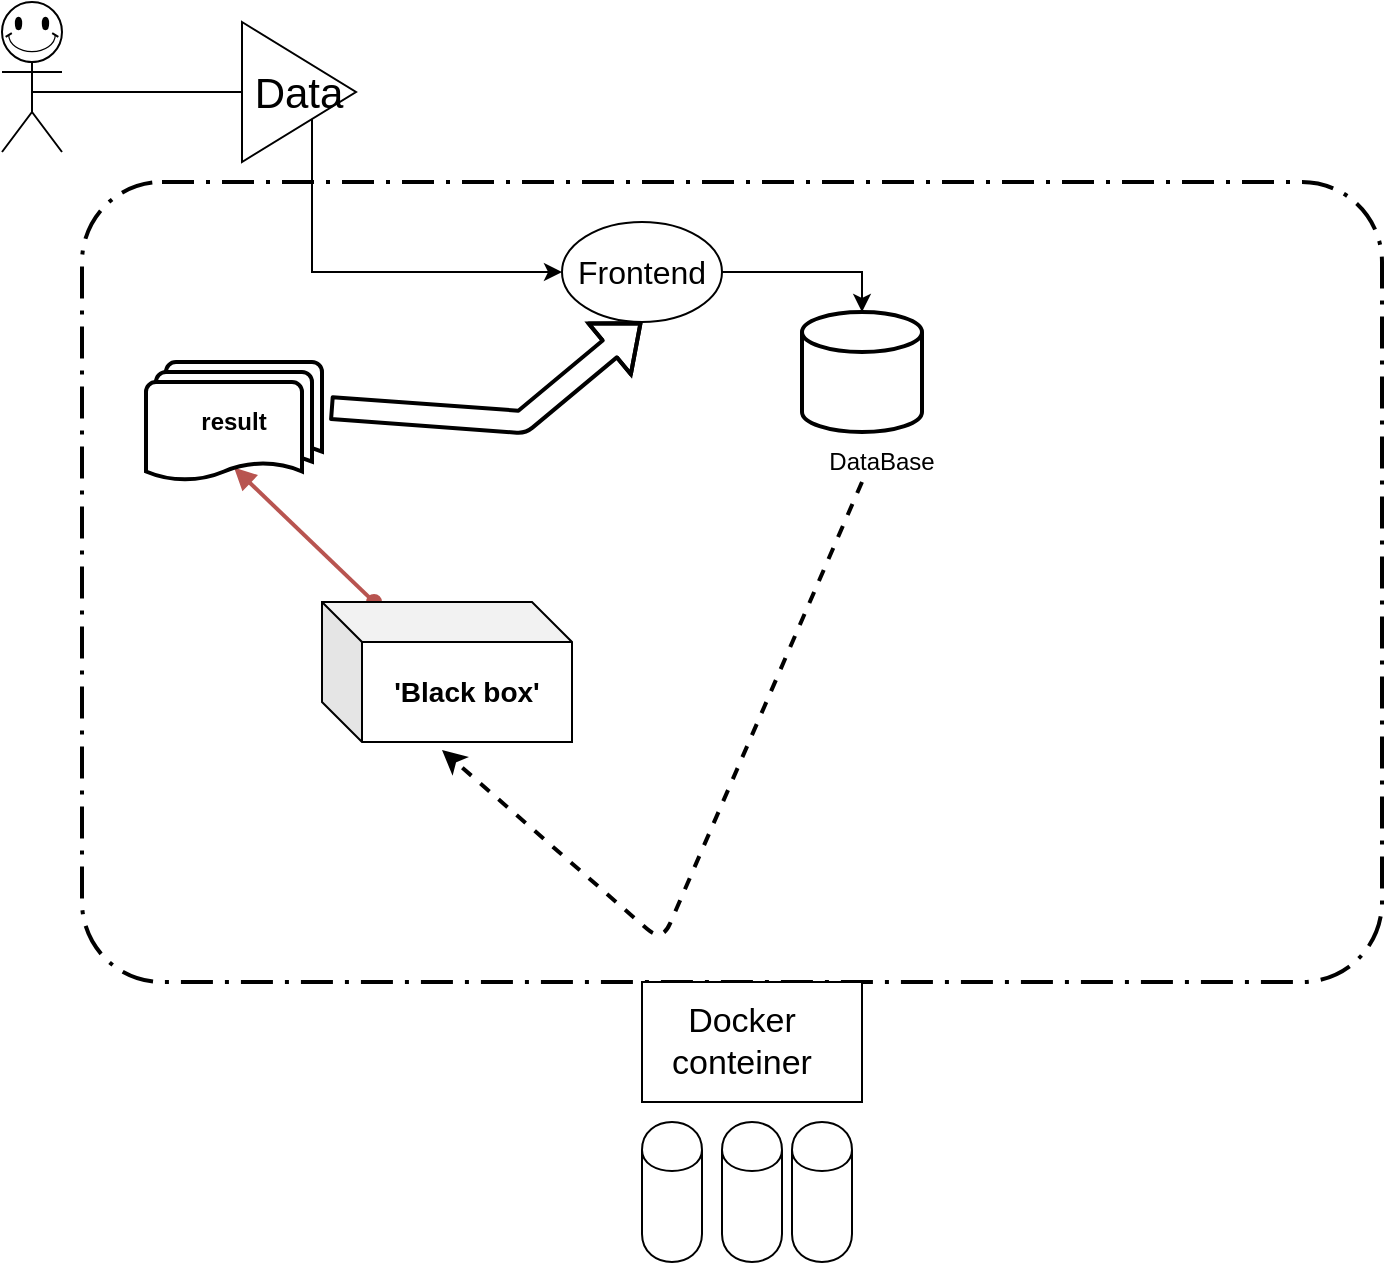 <mxfile version="12.1.3" pages="1"><diagram id="L213izH67D1xleHdrYX1" name="Page-1"><mxGraphModel dx="1336" dy="603" grid="1" gridSize="10" guides="1" tooltips="1" connect="1" arrows="1" fold="1" page="1" pageScale="1" pageWidth="850" pageHeight="1100" math="0" shadow="0"><root><mxCell id="0"/><mxCell id="1" parent="0"/><mxCell id="C6lqnw5NXCrHwYhubL4q-27" value="" style="rounded=1;arcSize=10;dashed=1;strokeColor=#000000;fillColor=none;gradientColor=none;dashPattern=8 3 1 3;strokeWidth=2;" vertex="1" parent="1"><mxGeometry x="110" y="140" width="650" height="400" as="geometry"/></mxCell><mxCell id="C6lqnw5NXCrHwYhubL4q-15" style="edgeStyle=orthogonalEdgeStyle;rounded=0;orthogonalLoop=1;jettySize=auto;html=1;exitX=0.5;exitY=0.5;exitDx=0;exitDy=0;exitPerimeter=0;entryX=0;entryY=0.5;entryDx=0;entryDy=0;" edge="1" parent="1" source="C6lqnw5NXCrHwYhubL4q-1" target="C6lqnw5NXCrHwYhubL4q-2"><mxGeometry relative="1" as="geometry"/></mxCell><mxCell id="C6lqnw5NXCrHwYhubL4q-1" value="" style="shape=umlActor;verticalLabelPosition=bottom;labelBackgroundColor=#ffffff;verticalAlign=top;html=1;outlineConnect=0;" vertex="1" parent="1"><mxGeometry x="70" y="65" width="30" height="60" as="geometry"/></mxCell><mxCell id="C6lqnw5NXCrHwYhubL4q-18" style="edgeStyle=orthogonalEdgeStyle;rounded=0;orthogonalLoop=1;jettySize=auto;html=1;exitX=1;exitY=0.5;exitDx=0;exitDy=0;entryX=0.5;entryY=0;entryDx=0;entryDy=0;entryPerimeter=0;" edge="1" parent="1" source="C6lqnw5NXCrHwYhubL4q-2" target="C6lqnw5NXCrHwYhubL4q-4"><mxGeometry relative="1" as="geometry"/></mxCell><mxCell id="C6lqnw5NXCrHwYhubL4q-2" value="" style="ellipse;whiteSpace=wrap;html=1;" vertex="1" parent="1"><mxGeometry x="350" y="160" width="80" height="50" as="geometry"/></mxCell><mxCell id="C6lqnw5NXCrHwYhubL4q-3" value="" style="shape=cylinder;whiteSpace=wrap;html=1;boundedLbl=1;backgroundOutline=1;" vertex="1" parent="1"><mxGeometry x="465" y="610" width="30" height="70" as="geometry"/></mxCell><mxCell id="C6lqnw5NXCrHwYhubL4q-4" value="" style="strokeWidth=2;html=1;shape=mxgraph.flowchart.database;whiteSpace=wrap;" vertex="1" parent="1"><mxGeometry x="470" y="205" width="60" height="60" as="geometry"/></mxCell><mxCell id="C6lqnw5NXCrHwYhubL4q-5" value="" style="shape=cylinder;whiteSpace=wrap;html=1;boundedLbl=1;backgroundOutline=1;" vertex="1" parent="1"><mxGeometry x="430" y="610" width="30" height="70" as="geometry"/></mxCell><mxCell id="C6lqnw5NXCrHwYhubL4q-6" value="" style="shape=cylinder;whiteSpace=wrap;html=1;boundedLbl=1;backgroundOutline=1;" vertex="1" parent="1"><mxGeometry x="390" y="610" width="30" height="70" as="geometry"/></mxCell><mxCell id="C6lqnw5NXCrHwYhubL4q-9" value="" style="rounded=0;whiteSpace=wrap;html=1;" vertex="1" parent="1"><mxGeometry x="390" y="540" width="110" height="60" as="geometry"/></mxCell><mxCell id="C6lqnw5NXCrHwYhubL4q-10" value="&lt;font style=&quot;font-size: 17px&quot;&gt;Docker conteiner&lt;/font&gt;" style="text;html=1;strokeColor=none;fillColor=none;align=center;verticalAlign=middle;whiteSpace=wrap;rounded=0;" vertex="1" parent="1"><mxGeometry x="405" y="550" width="70" height="40" as="geometry"/></mxCell><mxCell id="C6lqnw5NXCrHwYhubL4q-11" value="DataBase" style="text;html=1;strokeColor=none;fillColor=none;align=center;verticalAlign=middle;whiteSpace=wrap;rounded=0;" vertex="1" parent="1"><mxGeometry x="490" y="270" width="40" height="20" as="geometry"/></mxCell><mxCell id="C6lqnw5NXCrHwYhubL4q-12" value="&lt;font style=&quot;font-size: 16px&quot;&gt;Frontend&lt;/font&gt;" style="text;html=1;strokeColor=none;fillColor=none;align=center;verticalAlign=middle;whiteSpace=wrap;rounded=0;" vertex="1" parent="1"><mxGeometry x="370" y="175" width="40" height="20" as="geometry"/></mxCell><mxCell id="C6lqnw5NXCrHwYhubL4q-16" value="&lt;font style=&quot;font-size: 21px&quot;&gt;Data&lt;/font&gt;" style="triangle;whiteSpace=wrap;html=1;" vertex="1" parent="1"><mxGeometry x="190" y="60" width="57" height="70" as="geometry"/></mxCell><mxCell id="C6lqnw5NXCrHwYhubL4q-17" value="" style="verticalLabelPosition=bottom;verticalAlign=top;html=1;shape=mxgraph.basic.smiley" vertex="1" parent="1"><mxGeometry x="70" y="50" width="30" height="30" as="geometry"/></mxCell><mxCell id="C6lqnw5NXCrHwYhubL4q-26" style="edgeStyle=none;rounded=0;orthogonalLoop=1;jettySize=auto;html=1;entryX=0.5;entryY=0.88;entryDx=0;entryDy=0;entryPerimeter=0;startArrow=oval;startFill=1;endArrow=block;endFill=1;strokeColor=#b85450;strokeWidth=2;fillColor=#f8cecc;" edge="1" parent="1" source="C6lqnw5NXCrHwYhubL4q-21" target="C6lqnw5NXCrHwYhubL4q-25"><mxGeometry relative="1" as="geometry"/></mxCell><mxCell id="C6lqnw5NXCrHwYhubL4q-21" value="&lt;font style=&quot;font-size: 14px&quot;&gt;&lt;b&gt;'Black box'&lt;/b&gt;&lt;/font&gt;" style="shape=cube;whiteSpace=wrap;html=1;boundedLbl=1;backgroundOutline=1;darkOpacity=0.05;darkOpacity2=0.1;" vertex="1" parent="1"><mxGeometry x="230" y="350" width="125" height="70" as="geometry"/></mxCell><mxCell id="C6lqnw5NXCrHwYhubL4q-23" value="" style="shape=flexArrow;endArrow=classic;html=1;strokeColor=#000000;strokeWidth=2;exitX=1.045;exitY=0.383;exitDx=0;exitDy=0;entryX=0.5;entryY=1;entryDx=0;entryDy=0;exitPerimeter=0;" edge="1" parent="1" source="C6lqnw5NXCrHwYhubL4q-25" target="C6lqnw5NXCrHwYhubL4q-2"><mxGeometry width="50" height="50" relative="1" as="geometry"><mxPoint x="430" y="460" as="sourcePoint"/><mxPoint x="480" y="410" as="targetPoint"/><Array as="points"><mxPoint x="330" y="260"/></Array></mxGeometry></mxCell><mxCell id="C6lqnw5NXCrHwYhubL4q-24" value="" style="endArrow=classic;html=1;strokeColor=#000000;strokeWidth=2;exitX=0.25;exitY=1;exitDx=0;exitDy=0;entryX=0.48;entryY=1.057;entryDx=0;entryDy=0;entryPerimeter=0;dashed=1;" edge="1" parent="1" source="C6lqnw5NXCrHwYhubL4q-11" target="C6lqnw5NXCrHwYhubL4q-21"><mxGeometry width="50" height="50" relative="1" as="geometry"><mxPoint x="720" y="300" as="sourcePoint"/><mxPoint x="710" y="250" as="targetPoint"/><Array as="points"><mxPoint x="400" y="520"/></Array></mxGeometry></mxCell><mxCell id="C6lqnw5NXCrHwYhubL4q-25" value="&lt;b&gt;result&lt;/b&gt;" style="strokeWidth=2;html=1;shape=mxgraph.flowchart.multi-document;whiteSpace=wrap;" vertex="1" parent="1"><mxGeometry x="142" y="230" width="88" height="60" as="geometry"/></mxCell></root></mxGraphModel></diagram></mxfile>